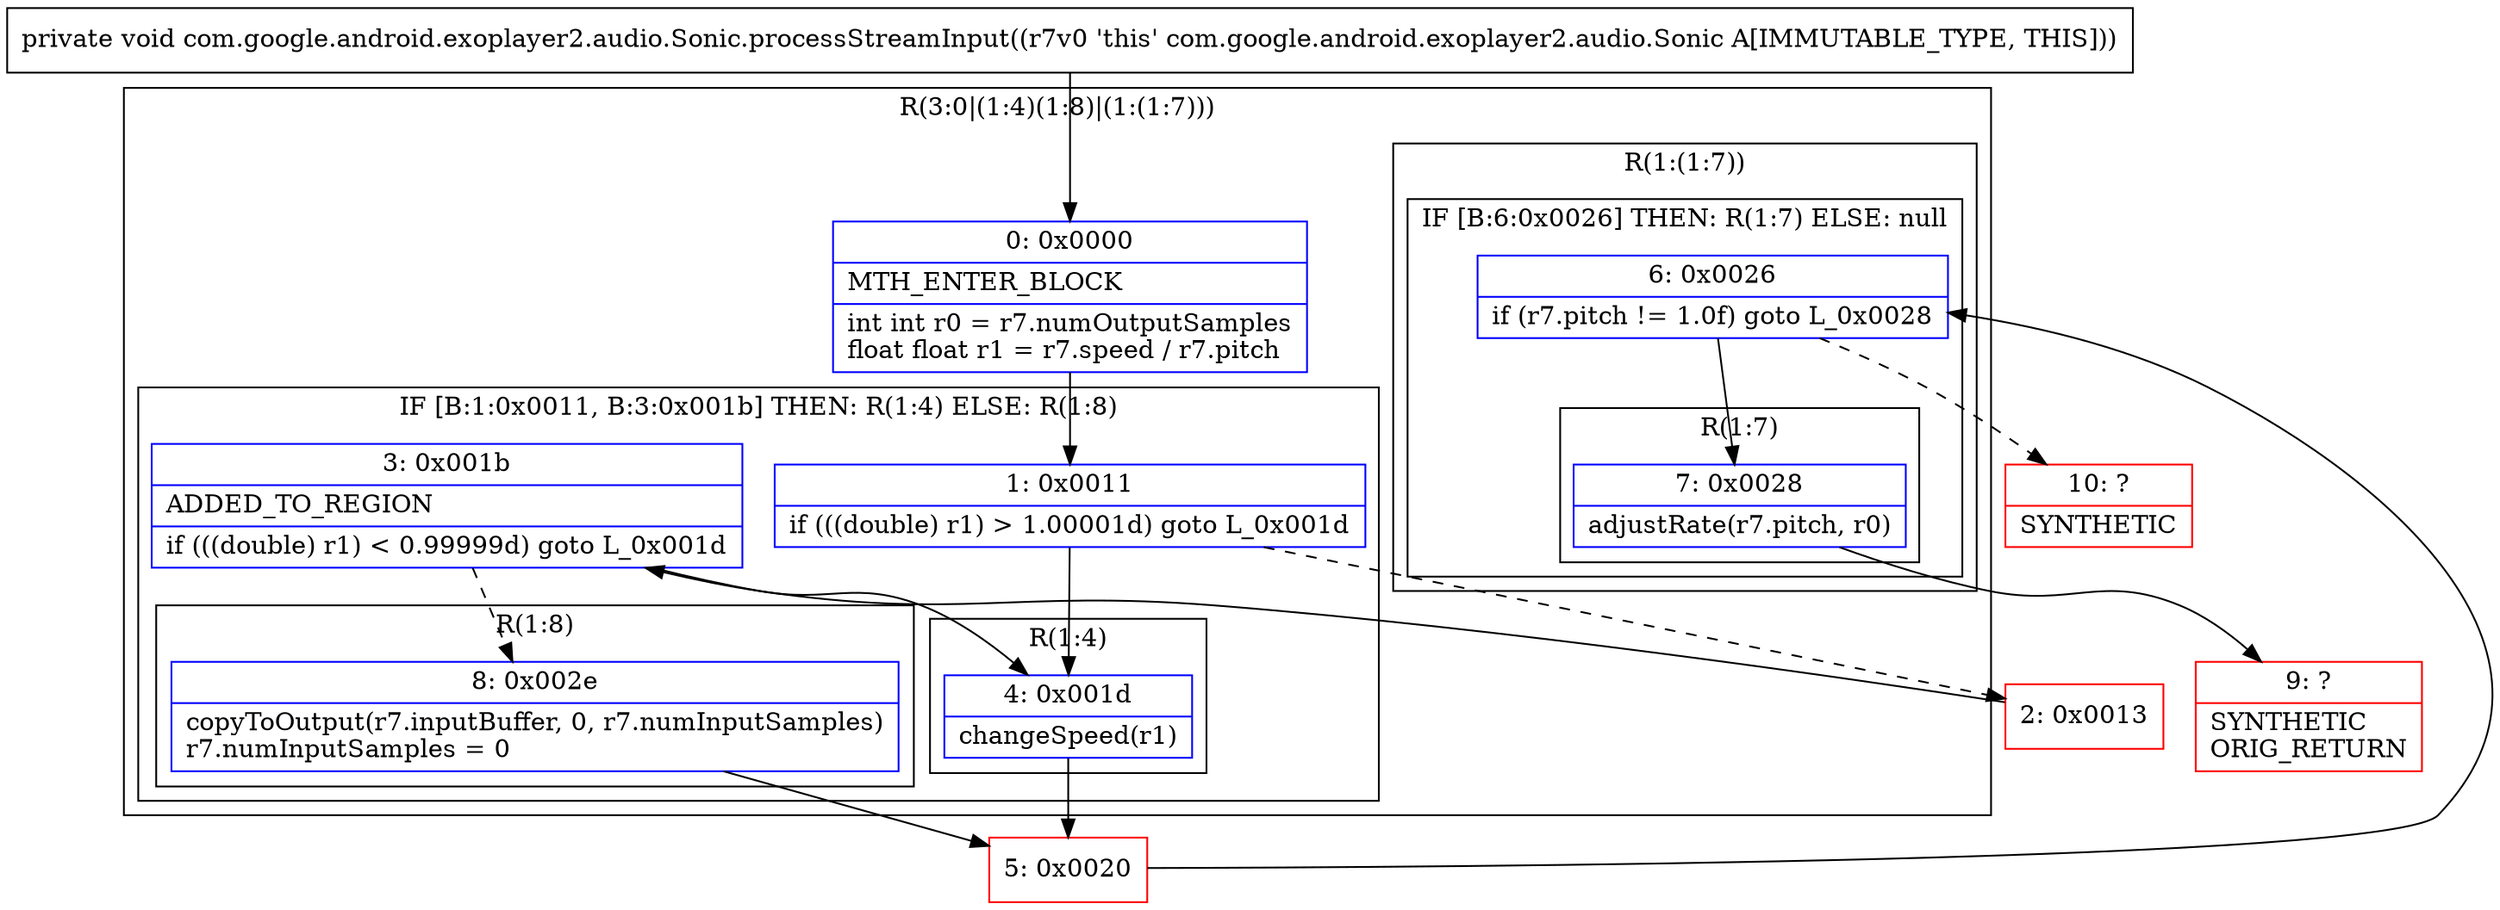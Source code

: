 digraph "CFG forcom.google.android.exoplayer2.audio.Sonic.processStreamInput()V" {
subgraph cluster_Region_1962692218 {
label = "R(3:0|(1:4)(1:8)|(1:(1:7)))";
node [shape=record,color=blue];
Node_0 [shape=record,label="{0\:\ 0x0000|MTH_ENTER_BLOCK\l|int int r0 = r7.numOutputSamples\lfloat float r1 = r7.speed \/ r7.pitch\l}"];
subgraph cluster_IfRegion_1494043641 {
label = "IF [B:1:0x0011, B:3:0x001b] THEN: R(1:4) ELSE: R(1:8)";
node [shape=record,color=blue];
Node_1 [shape=record,label="{1\:\ 0x0011|if (((double) r1) \> 1.00001d) goto L_0x001d\l}"];
Node_3 [shape=record,label="{3\:\ 0x001b|ADDED_TO_REGION\l|if (((double) r1) \< 0.99999d) goto L_0x001d\l}"];
subgraph cluster_Region_1114092801 {
label = "R(1:4)";
node [shape=record,color=blue];
Node_4 [shape=record,label="{4\:\ 0x001d|changeSpeed(r1)\l}"];
}
subgraph cluster_Region_361268239 {
label = "R(1:8)";
node [shape=record,color=blue];
Node_8 [shape=record,label="{8\:\ 0x002e|copyToOutput(r7.inputBuffer, 0, r7.numInputSamples)\lr7.numInputSamples = 0\l}"];
}
}
subgraph cluster_Region_546613273 {
label = "R(1:(1:7))";
node [shape=record,color=blue];
subgraph cluster_IfRegion_115268879 {
label = "IF [B:6:0x0026] THEN: R(1:7) ELSE: null";
node [shape=record,color=blue];
Node_6 [shape=record,label="{6\:\ 0x0026|if (r7.pitch != 1.0f) goto L_0x0028\l}"];
subgraph cluster_Region_625935644 {
label = "R(1:7)";
node [shape=record,color=blue];
Node_7 [shape=record,label="{7\:\ 0x0028|adjustRate(r7.pitch, r0)\l}"];
}
}
}
}
Node_2 [shape=record,color=red,label="{2\:\ 0x0013}"];
Node_5 [shape=record,color=red,label="{5\:\ 0x0020}"];
Node_9 [shape=record,color=red,label="{9\:\ ?|SYNTHETIC\lORIG_RETURN\l}"];
Node_10 [shape=record,color=red,label="{10\:\ ?|SYNTHETIC\l}"];
MethodNode[shape=record,label="{private void com.google.android.exoplayer2.audio.Sonic.processStreamInput((r7v0 'this' com.google.android.exoplayer2.audio.Sonic A[IMMUTABLE_TYPE, THIS])) }"];
MethodNode -> Node_0;
Node_0 -> Node_1;
Node_1 -> Node_2[style=dashed];
Node_1 -> Node_4;
Node_3 -> Node_4;
Node_3 -> Node_8[style=dashed];
Node_4 -> Node_5;
Node_8 -> Node_5;
Node_6 -> Node_7;
Node_6 -> Node_10[style=dashed];
Node_7 -> Node_9;
Node_2 -> Node_3;
Node_5 -> Node_6;
}

